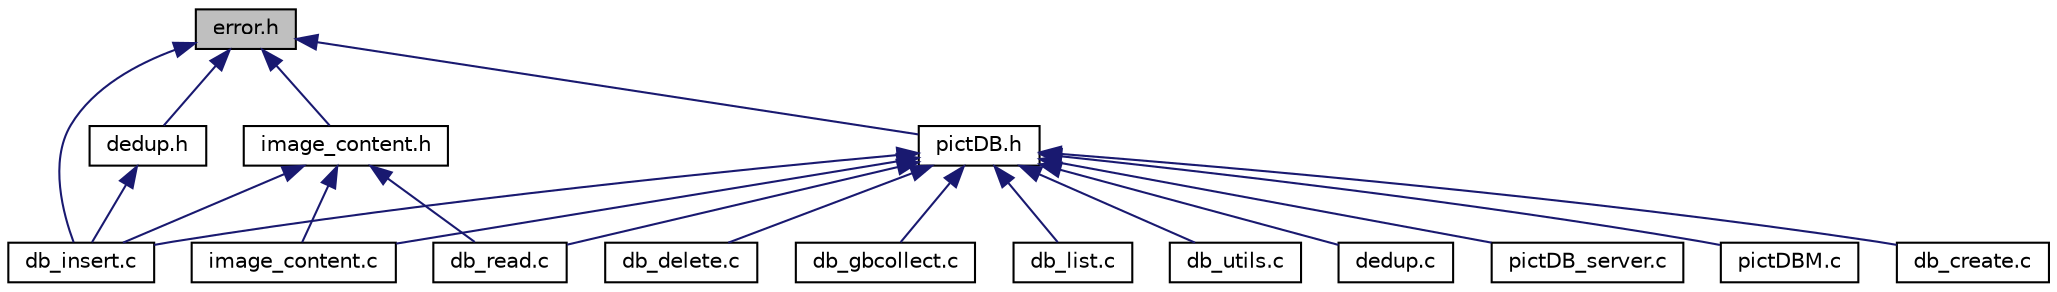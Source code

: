 digraph "error.h"
{
  edge [fontname="Helvetica",fontsize="10",labelfontname="Helvetica",labelfontsize="10"];
  node [fontname="Helvetica",fontsize="10",shape=record];
  Node1 [label="error.h",height=0.2,width=0.4,color="black", fillcolor="grey75", style="filled", fontcolor="black"];
  Node1 -> Node2 [dir="back",color="midnightblue",fontsize="10",style="solid",fontname="Helvetica"];
  Node2 [label="pictDB.h",height=0.2,width=0.4,color="black", fillcolor="white", style="filled",URL="$pictDB_8h.html",tooltip="Main header file for pictDB core library. "];
  Node2 -> Node3 [dir="back",color="midnightblue",fontsize="10",style="solid",fontname="Helvetica"];
  Node3 [label="db_create.c",height=0.2,width=0.4,color="black", fillcolor="white", style="filled",URL="$db__create_8c.html",tooltip="pictDB library: do_create implementation. "];
  Node2 -> Node4 [dir="back",color="midnightblue",fontsize="10",style="solid",fontname="Helvetica"];
  Node4 [label="db_delete.c",height=0.2,width=0.4,color="black", fillcolor="white", style="filled",URL="$db__delete_8c.html",tooltip="pictDB library: do_delete implementation. "];
  Node2 -> Node5 [dir="back",color="midnightblue",fontsize="10",style="solid",fontname="Helvetica"];
  Node5 [label="db_gbcollect.c",height=0.2,width=0.4,color="black", fillcolor="white", style="filled",URL="$db__gbcollect_8c.html",tooltip="pictDB library: garbage collector implementation. "];
  Node2 -> Node6 [dir="back",color="midnightblue",fontsize="10",style="solid",fontname="Helvetica"];
  Node6 [label="db_insert.c",height=0.2,width=0.4,color="black", fillcolor="white", style="filled",URL="$db__insert_8c.html",tooltip="pictDB library: do_insert implementation. "];
  Node2 -> Node7 [dir="back",color="midnightblue",fontsize="10",style="solid",fontname="Helvetica"];
  Node7 [label="db_list.c",height=0.2,width=0.4,color="black", fillcolor="white", style="filled",URL="$db__list_8c.html",tooltip="pictDB: do_list implementation "];
  Node2 -> Node8 [dir="back",color="midnightblue",fontsize="10",style="solid",fontname="Helvetica"];
  Node8 [label="db_read.c",height=0.2,width=0.4,color="black", fillcolor="white", style="filled",URL="$db__read_8c.html",tooltip="pictDB library: do_read implementation. "];
  Node2 -> Node9 [dir="back",color="midnightblue",fontsize="10",style="solid",fontname="Helvetica"];
  Node9 [label="db_utils.c",height=0.2,width=0.4,color="black", fillcolor="white", style="filled",URL="$db__utils_8c.html",tooltip="implementation of several tool functions for pictDB "];
  Node2 -> Node10 [dir="back",color="midnightblue",fontsize="10",style="solid",fontname="Helvetica"];
  Node10 [label="dedup.c",height=0.2,width=0.4,color="black", fillcolor="white", style="filled",URL="$dedup_8c.html",tooltip="pictDB library: dedup implementation. "];
  Node2 -> Node11 [dir="back",color="midnightblue",fontsize="10",style="solid",fontname="Helvetica"];
  Node11 [label="image_content.c",height=0.2,width=0.4,color="black", fillcolor="white", style="filled",URL="$image__content_8c.html",tooltip="pictDB library: image_content implementation. "];
  Node2 -> Node12 [dir="back",color="midnightblue",fontsize="10",style="solid",fontname="Helvetica"];
  Node12 [label="pictDB_server.c",height=0.2,width=0.4,color="black", fillcolor="white", style="filled",URL="$pictDB__server_8c.html",tooltip="pictDB Server "];
  Node2 -> Node13 [dir="back",color="midnightblue",fontsize="10",style="solid",fontname="Helvetica"];
  Node13 [label="pictDBM.c",height=0.2,width=0.4,color="black", fillcolor="white", style="filled",URL="$pictDBM_8c.html",tooltip="pictDB Manager: command line interpretor for pictDB core commands. "];
  Node1 -> Node6 [dir="back",color="midnightblue",fontsize="10",style="solid",fontname="Helvetica"];
  Node1 -> Node14 [dir="back",color="midnightblue",fontsize="10",style="solid",fontname="Helvetica"];
  Node14 [label="dedup.h",height=0.2,width=0.4,color="black", fillcolor="white", style="filled",URL="$dedup_8h.html",tooltip="Header file for dedup. "];
  Node14 -> Node6 [dir="back",color="midnightblue",fontsize="10",style="solid",fontname="Helvetica"];
  Node1 -> Node15 [dir="back",color="midnightblue",fontsize="10",style="solid",fontname="Helvetica"];
  Node15 [label="image_content.h",height=0.2,width=0.4,color="black", fillcolor="white", style="filled",URL="$image__content_8h.html",tooltip="Header file for image_content. "];
  Node15 -> Node6 [dir="back",color="midnightblue",fontsize="10",style="solid",fontname="Helvetica"];
  Node15 -> Node8 [dir="back",color="midnightblue",fontsize="10",style="solid",fontname="Helvetica"];
  Node15 -> Node11 [dir="back",color="midnightblue",fontsize="10",style="solid",fontname="Helvetica"];
}
